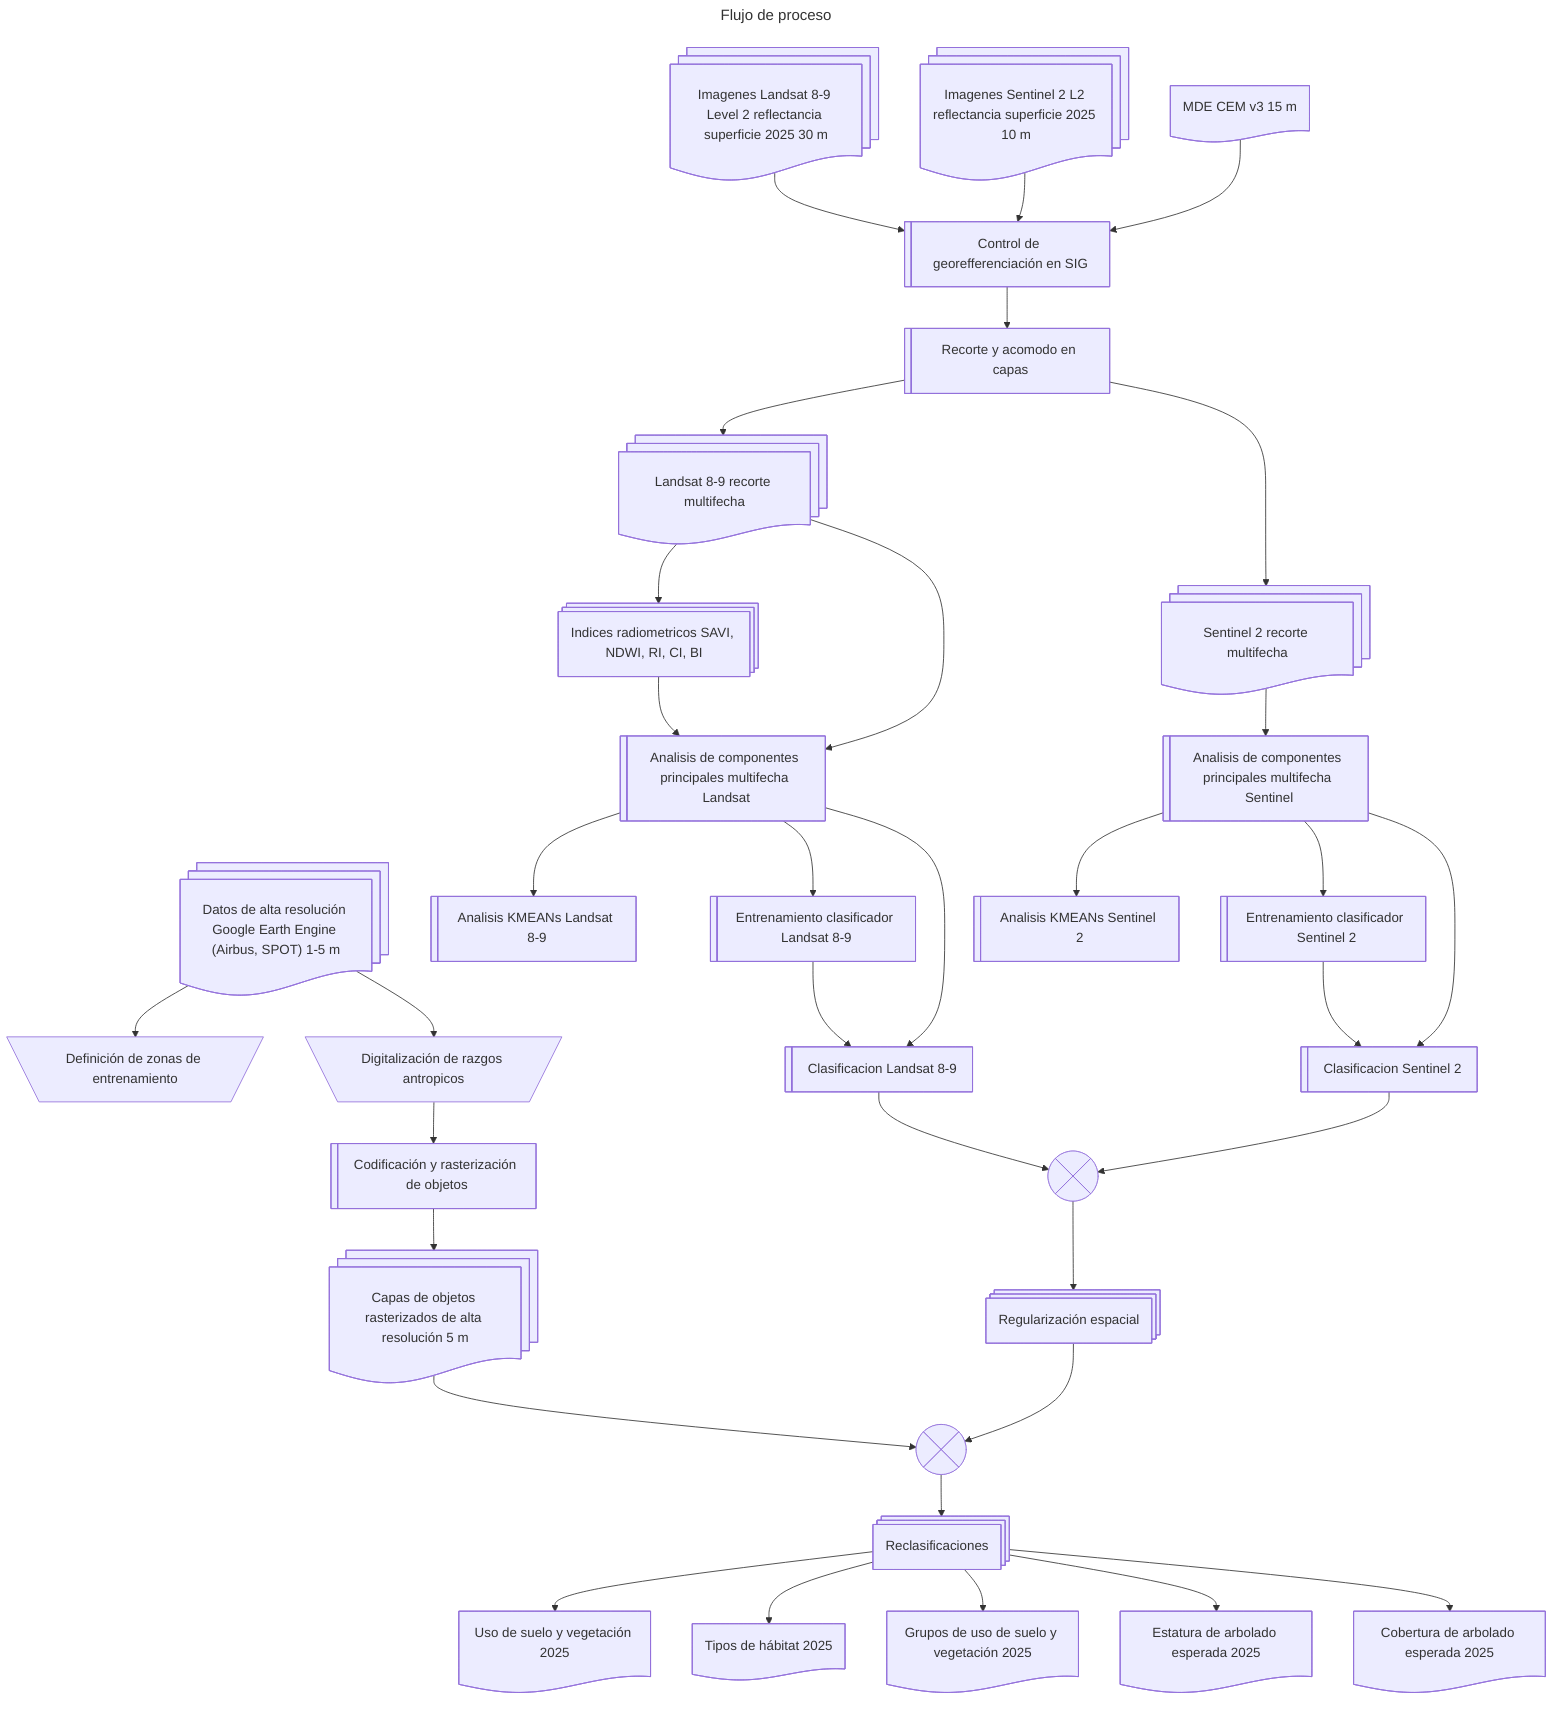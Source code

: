 ---
title: Flujo de proceso
---
flowchart TD
    L8@{ shape: docs, label: "Imagenes Landsat 8-9 Level 2 reflectancia superficie 2025 30 m"}
    S2@{ shape: docs, label: "Imagenes Sentinel 2 L2 reflectancia superficie 2025 10 m"}
    HR@{ shape: docs, label: "Datos de alta resolución Google Earth Engine (Airbus, SPOT) 1-5 m"}
    MDE@{ shape: doc, label: "MDE CEM v3 15 m"}
    SIG@{ shape: lin-rect, label: "Control de georefferenciación en SIG"}
    CLIP@{ shape: lin-rect, label: "Recorte y acomodo en capas"}
    SAVI@{ shape: procs, label: "Indices radiometricos SAVI, NDWI, RI, CI, BI"}
    PCA1@{ shape: lin-rect, label: "Analisis de componentes principales multifecha Landsat"}
    PCA2@{ shape: lin-rect, label: "Analisis de componentes principales multifecha Sentinel"}
    L8C@{ shape: docs, label: "Landsat 8-9 recorte multifecha"}
    S2C@{ shape: docs, label: "Sentinel 2 recorte multifecha"}
    DIG@{ shape: trap-t, label: "Digitalización de razgos antropicos"}
    DIGR@{ shape: lin-rect, label: "Codificación y rasterización de objetos"}
    HRR@{ shape: docs, label: "Capas de objetos rasterizados de alta resolución 5 m"}
    TZ@{ shape: trap-t, label: "Definición de zonas de entrenamiento"}
    KMEAN1@{ shape: lin-rect, label: "Analisis KMEANs Landsat 8-9"}
    KMEAN2@{ shape: lin-rect, label: "Analisis KMEANs Sentinel 2"}
    TRAIN1@{ shape: lin-rect, label: "Entrenamiento clasificador Landsat 8-9"}
    TRAIN2@{ shape: lin-rect, label: "Entrenamiento clasificador Sentinel 2"}
    CLASS1@{ shape: lin-rect, label: "Clasificacion Landsat 8-9"}
    CLASS2@{ shape: lin-rect, label: "Clasificacion Sentinel 2"}
    REG@{ shape: procs, label: "Regularización espacial"}
    FUS1@{ shape: cross-circ, label: "Fusión de clasificaicones" }
    FUS2@{ shape: cross-circ, label: "Fusión con objetos rasterizados" }
    RECLASS@{ shape: procs, label: "Reclasificaciones"}
    LULC@{ shape: doc, label: "Uso de suelo y vegetación 2025"}
    LULCG@{ shape: doc, label: "Grupos de uso de suelo y vegetación 2025"}
    LULCH@{ shape: doc, label: "Tipos de hábitat 2025"}
    LULCA@{ shape: doc, label: "Estatura de arbolado esperada 2025"}
    LULCC@{ shape: doc, label: "Cobertura de arbolado esperada 2025"}


    

    L8-->SIG
    S2-->SIG
    MDE-->SIG
    
    SIG-->CLIP
    CLIP-->L8C
    CLIP-->S2C
    L8C-->SAVI
    SAVI-->PCA1
    L8C-->PCA1
    S2C-->PCA2
    PCA1-->KMEAN1
    PCA2-->KMEAN2
    PCA1-->TRAIN1
    PCA2-->TRAIN2
    TRAIN1-->CLASS1
    TRAIN2-->CLASS2
    PCA1-->CLASS1
    PCA2-->CLASS2
    CLASS1-->FUS1
    CLASS2-->FUS1

    HR-->TZ
    HR-->DIG
    DIG-->DIGR
    DIGR-->HRR
    FUS1-->REG
    REG-->FUS2
    HRR-->FUS2

    FUS2-->RECLASS
    RECLASS-->LULC
    RECLASS-->LULCH
    RECLASS-->LULCG
    RECLASS-->LULCA
    RECLASS-->LULCC